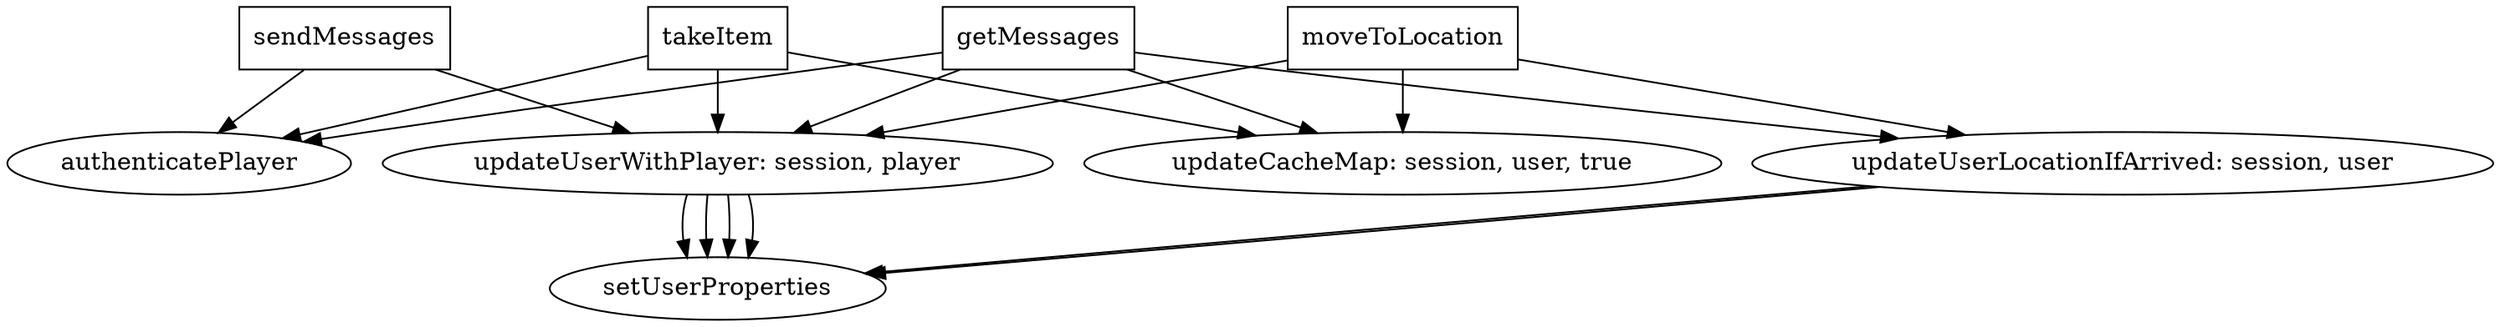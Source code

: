 digraph MessageServiceImpl {
	getMessages[shape=box];
	sendMessages[shape=box];
	moveToLocation[shape=box];
	takeItem[shape=box];
	
	authenticatePlayer;
	updateUserWithPlayer[label="updateUserWithPlayer: session, player"];
	updateUserLocationIfArrived[label="updateUserLocationIfArrived: session, user"];
	updateCacheMap[label="updateCacheMap: session, user, true"];
	//writeToDatabase;
	setUserProperties;
	
	getMessages -> authenticatePlayer;
	getMessages -> updateUserWithPlayer -> setUserProperties;
	getMessages -> updateUserLocationIfArrived -> setUserProperties;
	getMessages -> updateCacheMap;

	sendMessages -> updateUserWithPlayer -> setUserProperties;
	sendMessages -> authenticatePlayer;

	moveToLocation -> updateUserWithPlayer -> setUserProperties;
	moveToLocation -> updateUserLocationIfArrived -> setUserProperties;
	moveToLocation -> updateCacheMap;

	takeItem -> authenticatePlayer;
	takeItem -> updateUserWithPlayer -> setUserProperties;
	takeItem -> updateCacheMap;
}